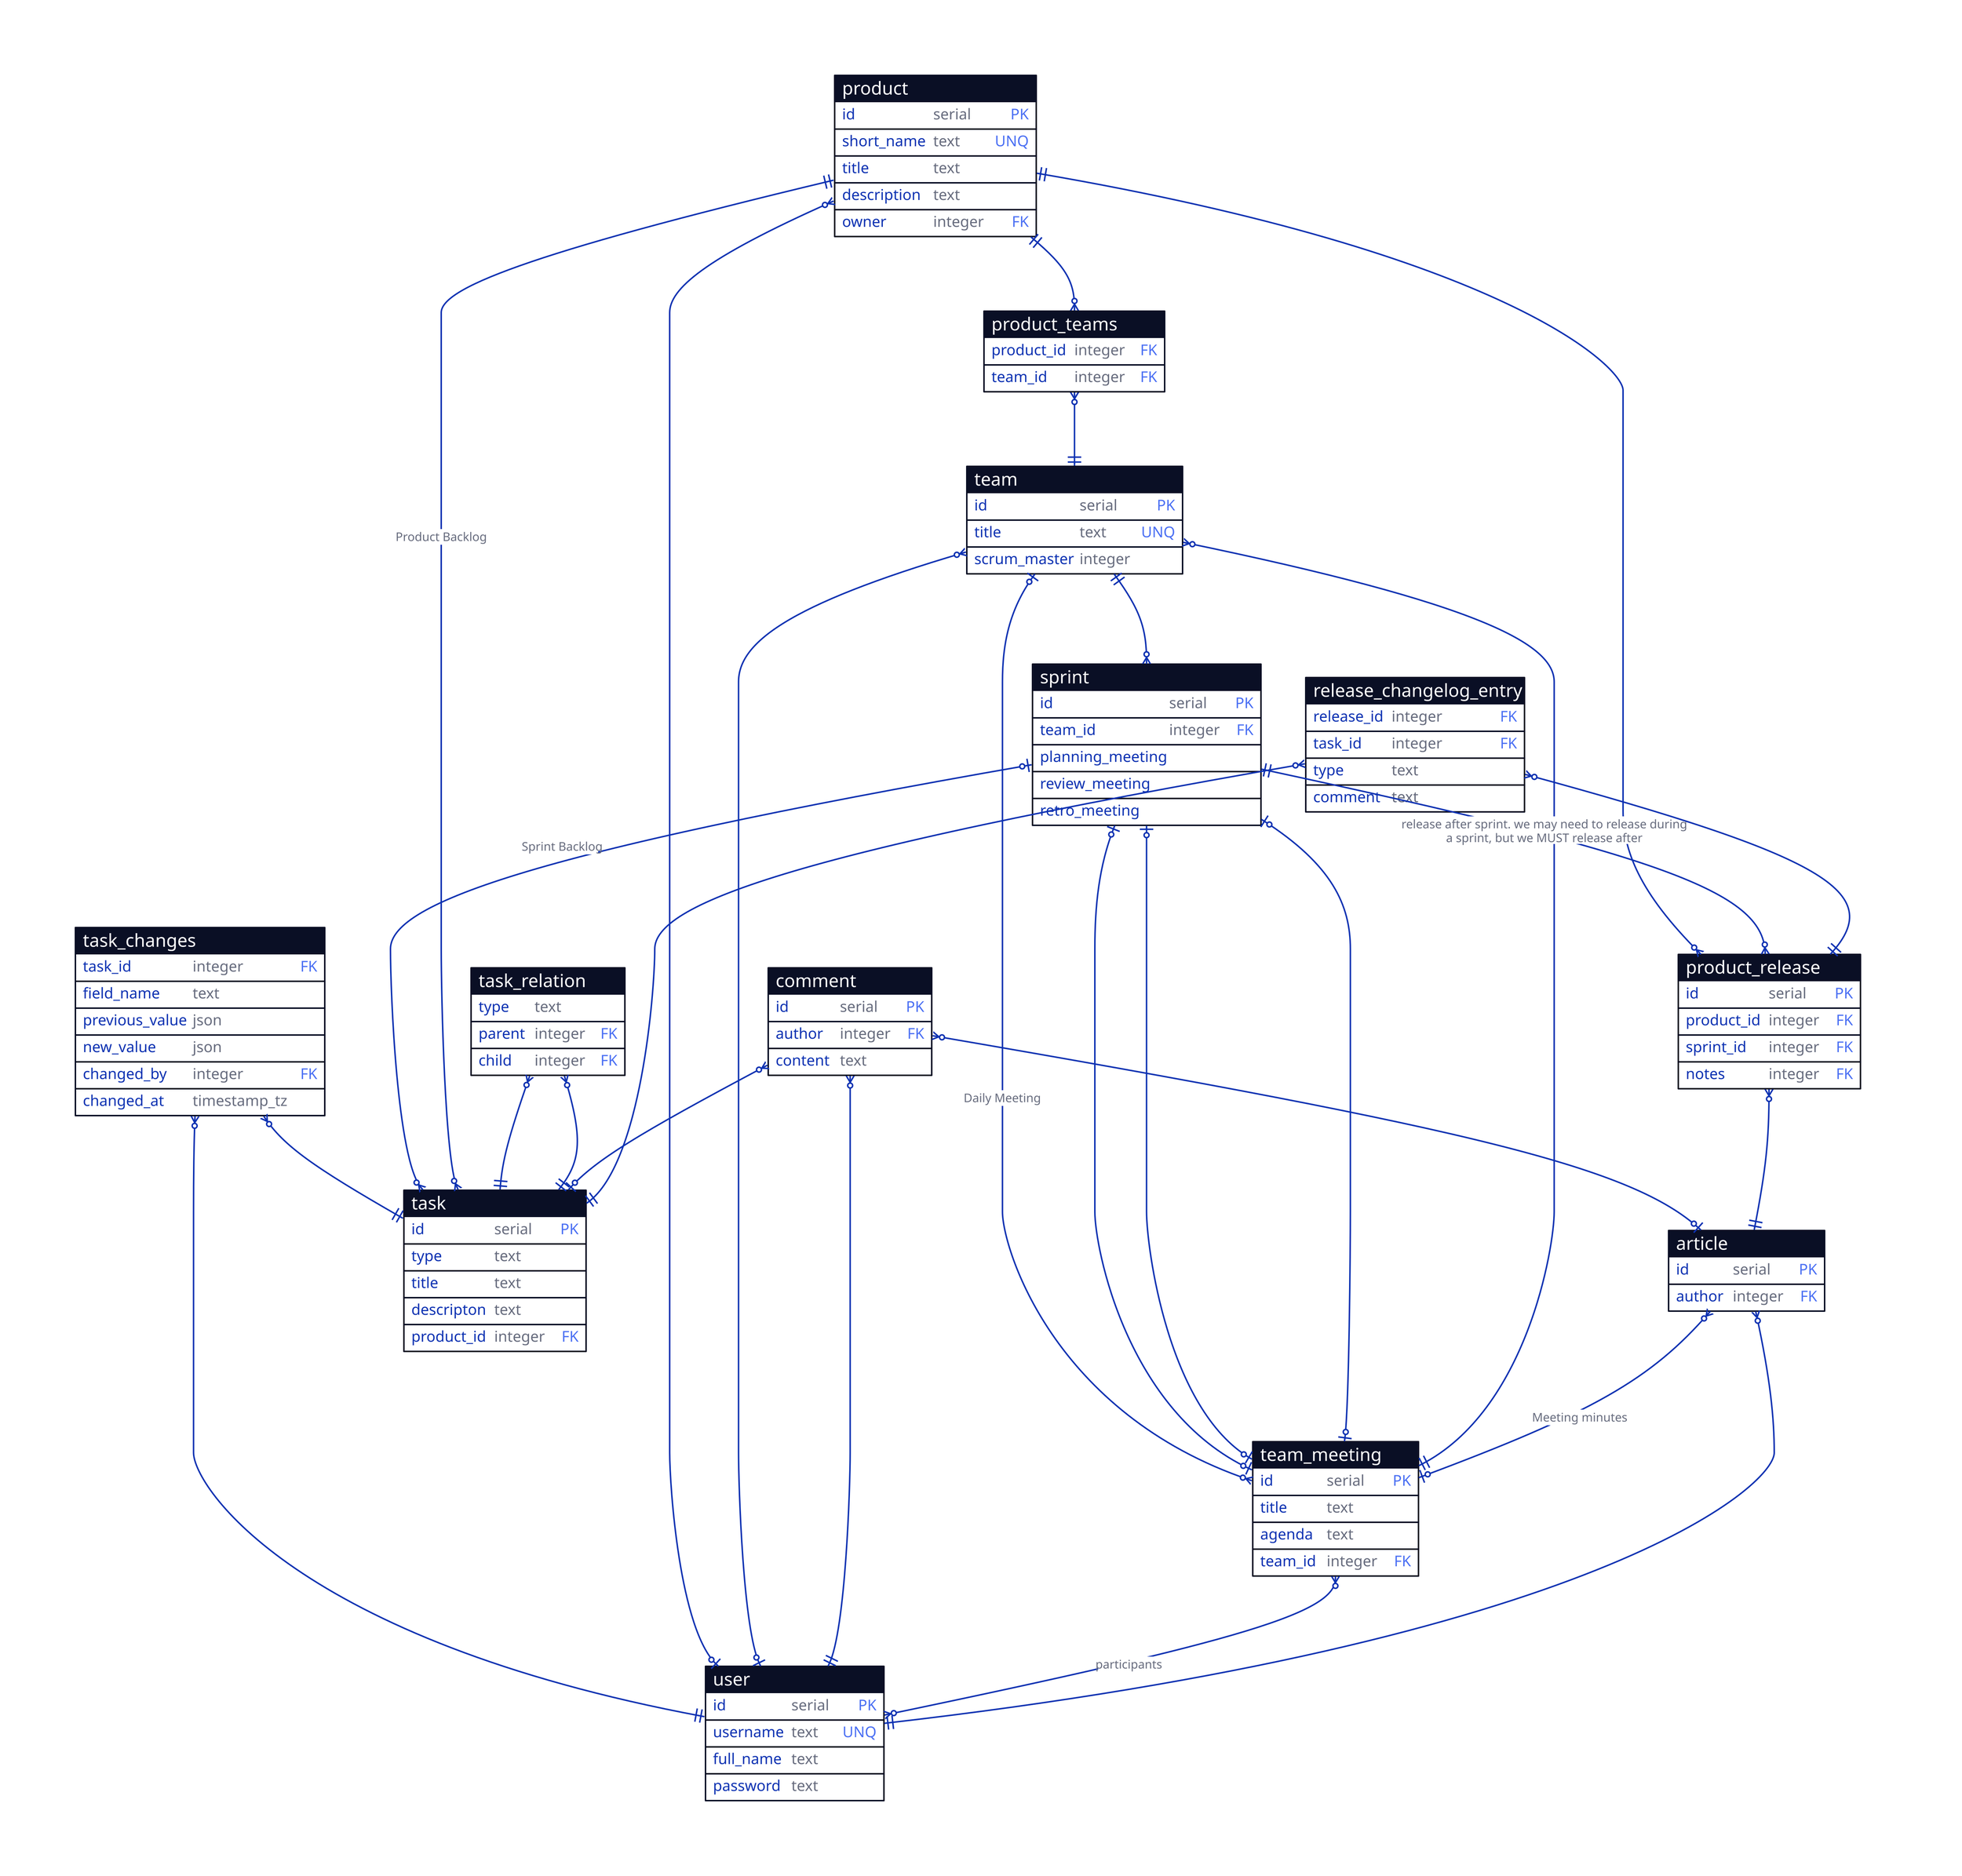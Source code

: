 product: {
  shape: sql_table
  id: serial {constraint: primary_key}
  short_name: text {constraint: unique}
  title: text
  description: text
  owner: integer {constraint: foreign_key}
}

team: {
  shape: sql_table
  id: serial {constraint: primary_key}
  title: text {constraint: unique}
  scrum_master: integer
}

user: {
  shape: sql_table
  id: serial {constraint: primary_key}
  username: text {constraint: unique}
  full_name: text
  password: text
}

sprint: {
  shape: sql_table
  id: serial {constraint: primary_key}
  team_id: integer {constraint: foreign_key}
}

comment: {
  shape: sql_table
  id: serial {constraint: primary_key}
  author: integer {constraint: foreign_key}
  content: text
}

team_meeting: {
  shape: sql_table
  id: serial {constraint: primary_key}
  title: text
  agenda: text
  team_id: integer {constraint: foreign_key}
}

article: {
  shape: sql_table
  id: serial {constraint: primary_key}
  author: integer {constraint: foreign_key}
}

product_release: {
  shape: sql_table
  id: serial {constraint: primary_key}
  product_id: integer {constraint: foreign_key}
  sprint_id: integer {constraint: foreign_key}
  notes: integer {constraint: foreign_key}
}

product_release.notes <-> article: {
  source-arrowhead: {
    shape: cf-many
  }
  target-arrowhead: {
    shape: cf-one-required
  }
}

release_changelog_entry: {
  shape: sql_table
  release_id: integer {constraint: foreign_key}
  task_id: integer {constraint: foreign_key}
  type: text {tooltip: See keepachangelog.org}
  comment: text
}

release_changelog_entry.release_id <-> product_release: {
  source-arrowhead: {
    shape: cf-many
  }
  target-arrowhead: {
    shape: cf-one-required
  }
}

release_changelog_entry.task_id <-> task: {
  source-arrowhead: {
    shape: cf-many
  }
  target-arrowhead: {
    shape: cf-one-required
  }
}

sprint <-> product_release.sprint_id: {
  source-arrowhead: {
    shape: cf-one-required
  }
  target-arrowhead: {
    shape: cf-many
  }
  label: "release after sprint. we may need to release during\na sprint, but we MUST release after"
}

product_release.product_id <-> product: {
  source-arrowhead: {
    shape: cf-many
  }
  target-arrowhead: {
    shape: cf-one-required
  }
}

article <-> team_meeting: {
  source-arrowhead: {
    shape: cf-many
  }
  target-arrowhead: {
    shape: cf-one
  }
  label: "Meeting minutes"
}

article.author <-> user: {
  source-arrowhead: {
    shape: cf-many
  }
  target-arrowhead: {
    shape: cf-one-required
  }
}

team <-> team_meeting.team_id: {
  source-arrowhead: {
    shape: cf-many
  }
  target-arrowhead: {
    shape: cf-one-required
  }
}

sprint.planning_meeting <-> team_meeting: {
  source-arrowhead: {
    shape: cf-one
  }
  target-arrowhead: {
    shape: cf-one
  }
}

sprint.review_meeting <-> team_meeting: {
  source-arrowhead: {
    shape: cf-one
  }
  target-arrowhead: {
    shape: cf-one
  }
}

sprint.retro_meeting <-> team_meeting: {
  source-arrowhead: {
    shape: cf-one
  }
  target-arrowhead: {
    shape: cf-one
  }
}

team <-> team_meeting: {
  label: "Daily Meeting"
  source-arrowhead: {
    shape: cf-one
  }
  target-arrowhead: {
    shape: cf-many
  }
}

team_meeting <-> user: {
  label: "participants"
  source-arrowhead: {
    shape: cf-many
  }
  target-arrowhead: {
    shape: cf-many
  }
}

comment <-> task: {
  source-arrowhead: {
    shape: cf-many
  }
  target-arrowhead: {
    shape: cf-one
  }
}

comment <-> article: {
  source-arrowhead: {
    shape: cf-many
  }
  target-arrowhead: {
    shape: cf-one
  }
}

comment.author <-> user: {
  source-arrowhead: {
    shape: cf-many
  }
  target-arrowhead: {
    shape: cf-one-required
  }
}

team.id <-> sprint.team_id: {
  source-arrowhead: {
    shape: cf-one-required
  }
  target-arrowhead: {
    shape: cf-many
  }
}

team.scrum_master <-> user: {
  source-arrowhead: {
    shape: cf-many
  }
  target-arrowhead: {
    shape: cf-one
  }
}

product.owner <-> user: {
  source-arrowhead: {
    shape: cf-many
  }
  target-arrowhead: {
    shape: cf-one
  }
}

task: {
  shape: sql_table
  id: serial {constraint: primary_key}
  type: text
  title: text
  descripton: text
  product_id: integer {constraint: foreign_key}
}

task_relation: {
  shape: sql_table
  type: text
  parent: integer {constraint: foreign_key}
  child: integer {constraint: foreign_key}
}

task_relation.parent <-> task: {
  source-arrowhead: {
    shape: cf-many
  }
  target-arrowhead: {
    shape: cf-one-required
  }
}

task_relation.child <-> task: {
  source-arrowhead: {
    shape: cf-many
  }
  target-arrowhead: {
    shape: cf-one-required
  }
}

product.id <-> task.product_id: {
  source-arrowhead: {
    shape: cf-one-required
  }
  target-arrowhead: {
    shape: cf-many
  }
  label: "Product Backlog"
}

sprint.id <-> task.id: {
  source-arrowhead: {
    shape: cf-one
  }
  target-arrowhead: {
    shape: cf-many
  }
  label: "Sprint Backlog"
}

task_changes: {
  shape: sql_table
  task_id: integer {constraint: foreign_key}
  field_name: text
  previous_value: json
  new_value: json
  changed_by: integer {constraint: foreign_key}
  changed_at: timestamp_tz
}

task_changes.task_id <-> task: {
  target-arrowhead: {
    shape: cf-one-required
  }
  source-arrowhead: {
    shape: cf-many
  }
}

task_changes.changed_by <-> user: {
  target-arrowhead: {
    shape: cf-one-required
  }
  source-arrowhead: {
    shape: cf-many
  }
}

product_teams: {
  shape: sql_table
  product_id: integer {constraint: foreign_key}
  team_id: integer {constraint: foreign_key}
}

product <-> product_teams.team_id: {
  target-arrowhead: {
    shape: cf-many
  }
  source-arrowhead: {
    shape: cf-one-required
  }
}

product_teams.product_id <-> team: {
  target-arrowhead: {
    shape: cf-one-required
  }
  source-arrowhead: {
    shape: cf-many
  }
}
